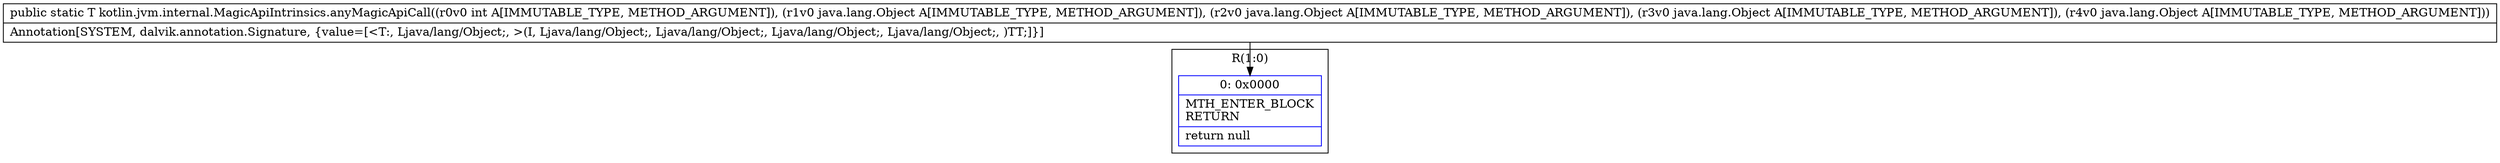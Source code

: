 digraph "CFG forkotlin.jvm.internal.MagicApiIntrinsics.anyMagicApiCall(ILjava\/lang\/Object;Ljava\/lang\/Object;Ljava\/lang\/Object;Ljava\/lang\/Object;)Ljava\/lang\/Object;" {
subgraph cluster_Region_801781285 {
label = "R(1:0)";
node [shape=record,color=blue];
Node_0 [shape=record,label="{0\:\ 0x0000|MTH_ENTER_BLOCK\lRETURN\l|return null\l}"];
}
MethodNode[shape=record,label="{public static T kotlin.jvm.internal.MagicApiIntrinsics.anyMagicApiCall((r0v0 int A[IMMUTABLE_TYPE, METHOD_ARGUMENT]), (r1v0 java.lang.Object A[IMMUTABLE_TYPE, METHOD_ARGUMENT]), (r2v0 java.lang.Object A[IMMUTABLE_TYPE, METHOD_ARGUMENT]), (r3v0 java.lang.Object A[IMMUTABLE_TYPE, METHOD_ARGUMENT]), (r4v0 java.lang.Object A[IMMUTABLE_TYPE, METHOD_ARGUMENT]))  | Annotation[SYSTEM, dalvik.annotation.Signature, \{value=[\<T:, Ljava\/lang\/Object;, \>(I, Ljava\/lang\/Object;, Ljava\/lang\/Object;, Ljava\/lang\/Object;, Ljava\/lang\/Object;, )TT;]\}]\l}"];
MethodNode -> Node_0;
}

